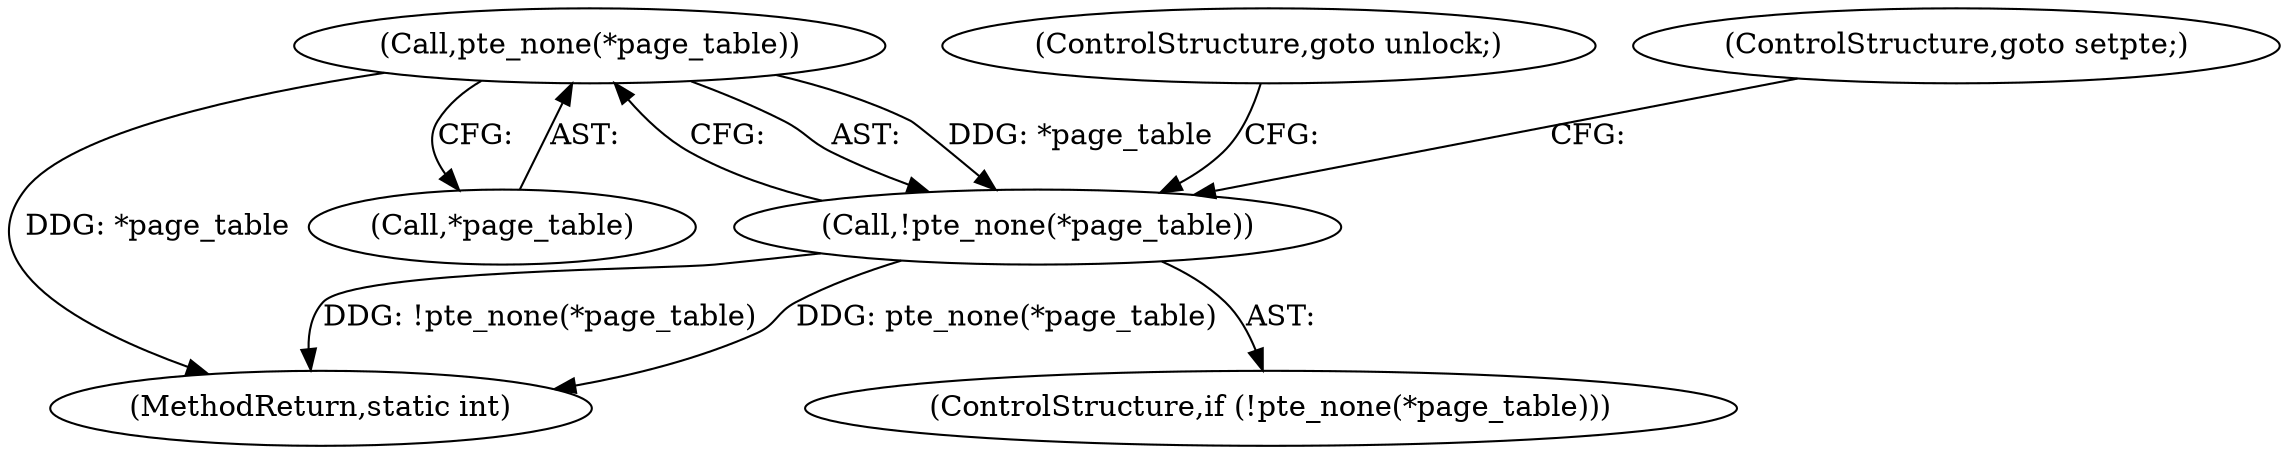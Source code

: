digraph "0_linux_6b7339f4c31ad69c8e9c0b2859276e22cf72176d@pointer" {
"1000165" [label="(Call,pte_none(*page_table))"];
"1000164" [label="(Call,!pte_none(*page_table))"];
"1000168" [label="(ControlStructure,goto unlock;)"];
"1000169" [label="(ControlStructure,goto setpte;)"];
"1000163" [label="(ControlStructure,if (!pte_none(*page_table)))"];
"1000269" [label="(MethodReturn,static int)"];
"1000166" [label="(Call,*page_table)"];
"1000164" [label="(Call,!pte_none(*page_table))"];
"1000165" [label="(Call,pte_none(*page_table))"];
"1000165" -> "1000164"  [label="AST: "];
"1000165" -> "1000166"  [label="CFG: "];
"1000166" -> "1000165"  [label="AST: "];
"1000164" -> "1000165"  [label="CFG: "];
"1000165" -> "1000269"  [label="DDG: *page_table"];
"1000165" -> "1000164"  [label="DDG: *page_table"];
"1000164" -> "1000163"  [label="AST: "];
"1000168" -> "1000164"  [label="CFG: "];
"1000169" -> "1000164"  [label="CFG: "];
"1000164" -> "1000269"  [label="DDG: !pte_none(*page_table)"];
"1000164" -> "1000269"  [label="DDG: pte_none(*page_table)"];
}

